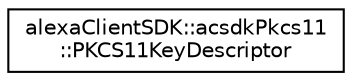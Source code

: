 digraph "Graphical Class Hierarchy"
{
 // LATEX_PDF_SIZE
  edge [fontname="Helvetica",fontsize="10",labelfontname="Helvetica",labelfontsize="10"];
  node [fontname="Helvetica",fontsize="10",shape=record];
  rankdir="LR";
  Node0 [label="alexaClientSDK::acsdkPkcs11\l::PKCS11KeyDescriptor",height=0.2,width=0.4,color="black", fillcolor="white", style="filled",URL="$structalexa_client_s_d_k_1_1acsdk_pkcs11_1_1_p_k_c_s11_key_descriptor.html",tooltip="Class to identify key object in HSM."];
}

